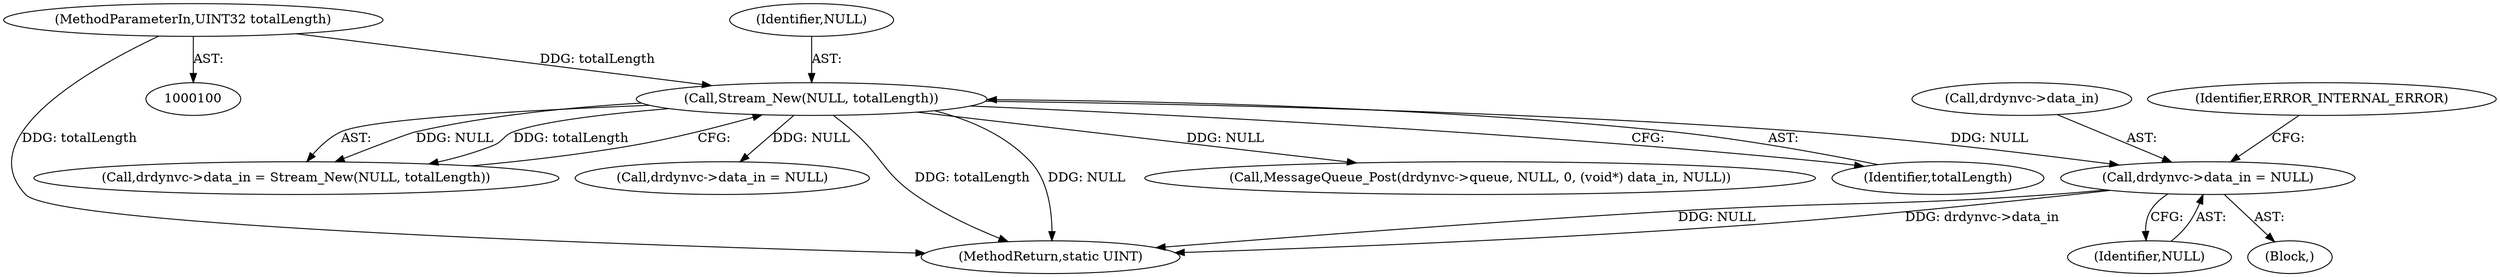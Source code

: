 digraph "0_FreeRDP_baee520e3dd9be6511c45a14c5f5e77784de1471_5@pointer" {
"1000173" [label="(Call,drdynvc->data_in = NULL)"];
"1000137" [label="(Call,Stream_New(NULL, totalLength))"];
"1000104" [label="(MethodParameterIn,UINT32 totalLength)"];
"1000137" [label="(Call,Stream_New(NULL, totalLength))"];
"1000177" [label="(Identifier,NULL)"];
"1000216" [label="(Call,MessageQueue_Post(drdynvc->queue, NULL, 0, (void*) data_in, NULL))"];
"1000139" [label="(Identifier,totalLength)"];
"1000174" [label="(Call,drdynvc->data_in)"];
"1000133" [label="(Call,drdynvc->data_in = Stream_New(NULL, totalLength))"];
"1000138" [label="(Identifier,NULL)"];
"1000104" [label="(MethodParameterIn,UINT32 totalLength)"];
"1000161" [label="(Block,)"];
"1000204" [label="(Call,drdynvc->data_in = NULL)"];
"1000179" [label="(Identifier,ERROR_INTERNAL_ERROR)"];
"1000173" [label="(Call,drdynvc->data_in = NULL)"];
"1000237" [label="(MethodReturn,static UINT)"];
"1000173" -> "1000161"  [label="AST: "];
"1000173" -> "1000177"  [label="CFG: "];
"1000174" -> "1000173"  [label="AST: "];
"1000177" -> "1000173"  [label="AST: "];
"1000179" -> "1000173"  [label="CFG: "];
"1000173" -> "1000237"  [label="DDG: NULL"];
"1000173" -> "1000237"  [label="DDG: drdynvc->data_in"];
"1000137" -> "1000173"  [label="DDG: NULL"];
"1000137" -> "1000133"  [label="AST: "];
"1000137" -> "1000139"  [label="CFG: "];
"1000138" -> "1000137"  [label="AST: "];
"1000139" -> "1000137"  [label="AST: "];
"1000133" -> "1000137"  [label="CFG: "];
"1000137" -> "1000237"  [label="DDG: totalLength"];
"1000137" -> "1000237"  [label="DDG: NULL"];
"1000137" -> "1000133"  [label="DDG: NULL"];
"1000137" -> "1000133"  [label="DDG: totalLength"];
"1000104" -> "1000137"  [label="DDG: totalLength"];
"1000137" -> "1000204"  [label="DDG: NULL"];
"1000137" -> "1000216"  [label="DDG: NULL"];
"1000104" -> "1000100"  [label="AST: "];
"1000104" -> "1000237"  [label="DDG: totalLength"];
}
